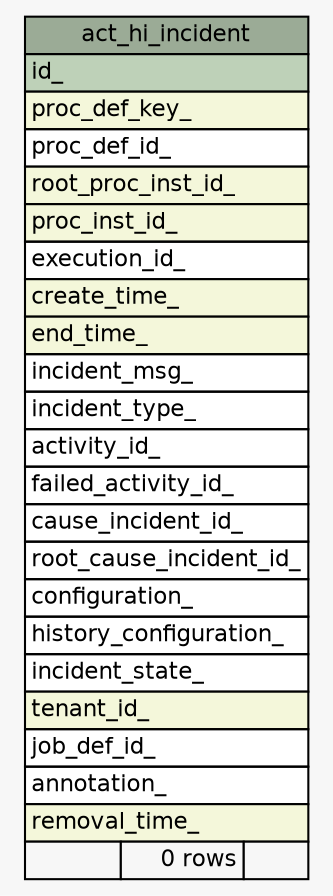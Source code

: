 // dot 2.43.0 on Linux 5.13.0-1017-azure
// SchemaSpy rev Unknown
digraph "act_hi_incident" {
  graph [
    rankdir="RL"
    bgcolor="#f7f7f7"
    nodesep="0.18"
    ranksep="0.46"
    fontname="Helvetica"
    fontsize="11"
  ];
  node [
    fontname="Helvetica"
    fontsize="11"
    shape="plaintext"
  ];
  edge [
    arrowsize="0.8"
  ];
  "act_hi_incident" [
    label=<
    <TABLE BORDER="0" CELLBORDER="1" CELLSPACING="0" BGCOLOR="#ffffff">
      <TR><TD COLSPAN="3" BGCOLOR="#9bab96" ALIGN="CENTER">act_hi_incident</TD></TR>
      <TR><TD PORT="id_" COLSPAN="3" BGCOLOR="#bed1b8" ALIGN="LEFT">id_</TD></TR>
      <TR><TD PORT="proc_def_key_" COLSPAN="3" BGCOLOR="#f4f7da" ALIGN="LEFT">proc_def_key_</TD></TR>
      <TR><TD PORT="proc_def_id_" COLSPAN="3" ALIGN="LEFT">proc_def_id_</TD></TR>
      <TR><TD PORT="root_proc_inst_id_" COLSPAN="3" BGCOLOR="#f4f7da" ALIGN="LEFT">root_proc_inst_id_</TD></TR>
      <TR><TD PORT="proc_inst_id_" COLSPAN="3" BGCOLOR="#f4f7da" ALIGN="LEFT">proc_inst_id_</TD></TR>
      <TR><TD PORT="execution_id_" COLSPAN="3" ALIGN="LEFT">execution_id_</TD></TR>
      <TR><TD PORT="create_time_" COLSPAN="3" BGCOLOR="#f4f7da" ALIGN="LEFT">create_time_</TD></TR>
      <TR><TD PORT="end_time_" COLSPAN="3" BGCOLOR="#f4f7da" ALIGN="LEFT">end_time_</TD></TR>
      <TR><TD PORT="incident_msg_" COLSPAN="3" ALIGN="LEFT">incident_msg_</TD></TR>
      <TR><TD PORT="incident_type_" COLSPAN="3" ALIGN="LEFT">incident_type_</TD></TR>
      <TR><TD PORT="activity_id_" COLSPAN="3" ALIGN="LEFT">activity_id_</TD></TR>
      <TR><TD PORT="failed_activity_id_" COLSPAN="3" ALIGN="LEFT">failed_activity_id_</TD></TR>
      <TR><TD PORT="cause_incident_id_" COLSPAN="3" ALIGN="LEFT">cause_incident_id_</TD></TR>
      <TR><TD PORT="root_cause_incident_id_" COLSPAN="3" ALIGN="LEFT">root_cause_incident_id_</TD></TR>
      <TR><TD PORT="configuration_" COLSPAN="3" ALIGN="LEFT">configuration_</TD></TR>
      <TR><TD PORT="history_configuration_" COLSPAN="3" ALIGN="LEFT">history_configuration_</TD></TR>
      <TR><TD PORT="incident_state_" COLSPAN="3" ALIGN="LEFT">incident_state_</TD></TR>
      <TR><TD PORT="tenant_id_" COLSPAN="3" BGCOLOR="#f4f7da" ALIGN="LEFT">tenant_id_</TD></TR>
      <TR><TD PORT="job_def_id_" COLSPAN="3" ALIGN="LEFT">job_def_id_</TD></TR>
      <TR><TD PORT="annotation_" COLSPAN="3" ALIGN="LEFT">annotation_</TD></TR>
      <TR><TD PORT="removal_time_" COLSPAN="3" BGCOLOR="#f4f7da" ALIGN="LEFT">removal_time_</TD></TR>
      <TR><TD ALIGN="LEFT" BGCOLOR="#f7f7f7">  </TD><TD ALIGN="RIGHT" BGCOLOR="#f7f7f7">0 rows</TD><TD ALIGN="RIGHT" BGCOLOR="#f7f7f7">  </TD></TR>
    </TABLE>>
    URL="tables/act_hi_incident.html"
    tooltip="act_hi_incident"
  ];
}
